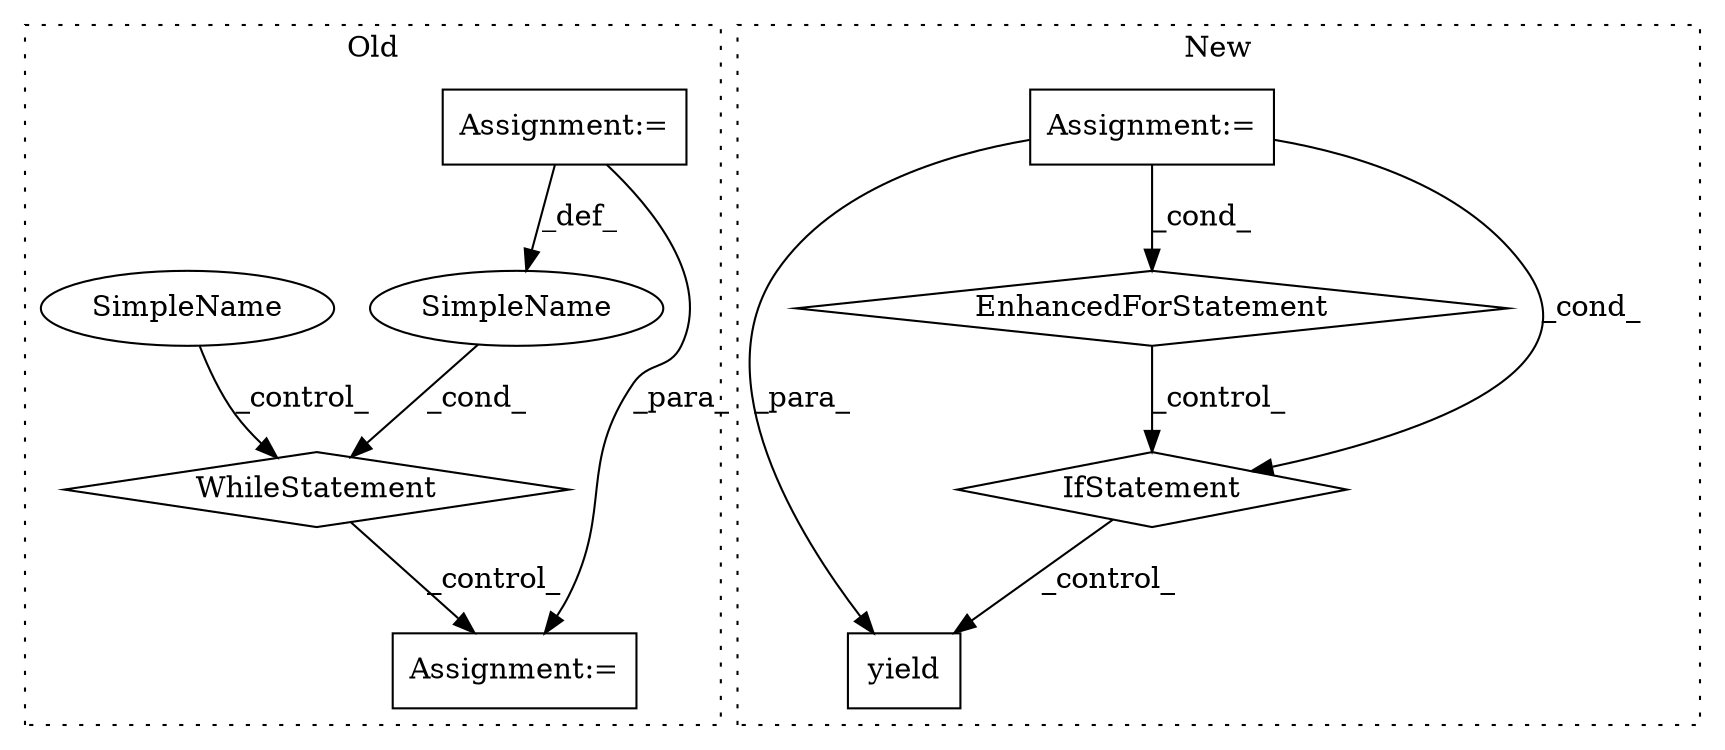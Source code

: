 digraph G {
subgraph cluster0 {
1 [label="WhileStatement" a="61" s="8112,8134" l="7,2" shape="diamond"];
3 [label="Assignment:=" a="7" s="8220" l="2" shape="box"];
6 [label="SimpleName" a="42" s="" l="" shape="ellipse"];
7 [label="Assignment:=" a="7" s="7865" l="1" shape="box"];
9 [label="SimpleName" a="42" s="7876" l="4" shape="ellipse"];
label = "Old";
style="dotted";
}
subgraph cluster1 {
2 [label="yield" a="112" s="8741" l="18" shape="box"];
4 [label="EnhancedForStatement" a="70" s="8583,8697" l="75,2" shape="diamond"];
5 [label="Assignment:=" a="7" s="8583,8697" l="75,2" shape="box"];
8 [label="IfStatement" a="25" s="8709,8727" l="4,2" shape="diamond"];
label = "New";
style="dotted";
}
1 -> 3 [label="_control_"];
4 -> 8 [label="_control_"];
5 -> 8 [label="_cond_"];
5 -> 4 [label="_cond_"];
5 -> 2 [label="_para_"];
6 -> 1 [label="_cond_"];
7 -> 3 [label="_para_"];
7 -> 6 [label="_def_"];
8 -> 2 [label="_control_"];
9 -> 1 [label="_control_"];
}